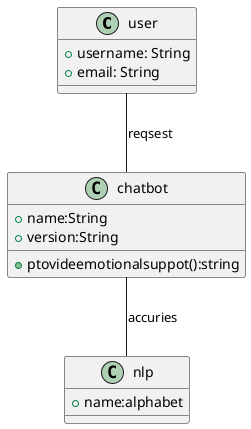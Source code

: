 @@startuml
class user{
    +username: String
    +email: String

}
class chatbot{
    +name:String
    +version:String
    +ptovideemotionalsuppot():string

}
class nlp{
    +name:alphabet
}
user--chatbot:reqsest
chatbot--nlp:accuries
@@enduml
